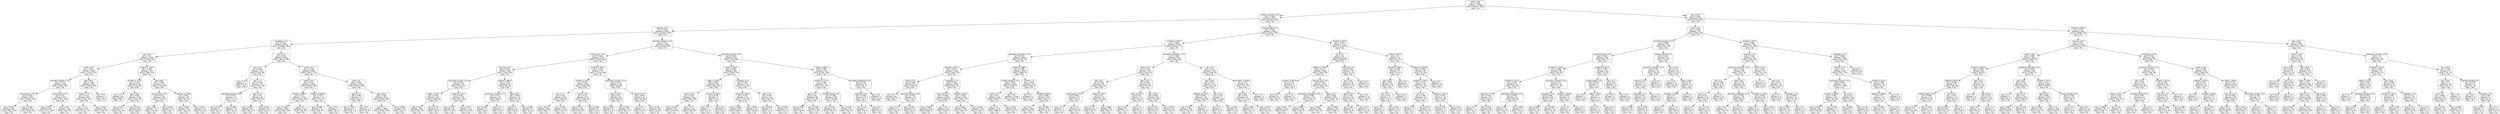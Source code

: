 digraph Tree {
node [color="black", fontname=helvetica, shape=box, style="rounded"];
edge [fontname=helvetica];
0 [label=<month &le; 8.5<br/>gini = 0.185<br/>samples = 17805<br/>value = [25247, 2899]<br/>class = No>];
1 [label=<contact_unknown &le; 0.5<br/>gini = 0.168<br/>samples = 15677<br/>value = [22492, 2292]<br/>class = No>];
0 -> 1  [headlabel="True", labelangle=45, labeldistance="2.5"];
2 [label=<previous &le; 0.5<br/>gini = 0.219<br/>samples = 10323<br/>value = [14245, 2032]<br/>class = No>];
1 -> 2;
3 [label=<campaign &le; 1.5<br/>gini = 0.183<br/>samples = 8478<br/>value = [11985, 1362]<br/>class = No>];
2 -> 3;
4 [label=<job &le; 8.5<br/>gini = 0.24<br/>samples = 2780<br/>value = [3793, 614]<br/>class = No>];
3 -> 4;
5 [label=<month &le; 6.5<br/>gini = 0.227<br/>samples = 2464<br/>value = [3413, 511]<br/>class = No>];
4 -> 5;
6 [label=<education_tertiary &le; 0.5<br/>gini = 0.272<br/>samples = 1501<br/>value = [1992, 387]<br/>class = No>];
5 -> 6;
7 [label=<housing_yes &le; 0.5<br/>gini = 0.243<br/>samples = 1031<br/>value = [1391, 229]<br/>class = No>];
6 -> 7;
8 [label=<gini = 0.332<br/>samples = 361<br/>value = [462, 123]<br/>class = No>];
7 -> 8;
9 [label=<gini = 0.184<br/>samples = 670<br/>value = [929, 106]<br/>class = No>];
7 -> 9;
10 [label=<housing_yes &le; 0.5<br/>gini = 0.33<br/>samples = 470<br/>value = [601, 158]<br/>class = No>];
6 -> 10;
11 [label=<gini = 0.404<br/>samples = 237<br/>value = [277, 108]<br/>class = No>];
10 -> 11;
12 [label=<gini = 0.232<br/>samples = 233<br/>value = [324, 50]<br/>class = No>];
10 -> 12;
13 [label=<age &le; 68.5<br/>gini = 0.148<br/>samples = 963<br/>value = [1421, 124]<br/>class = No>];
5 -> 13;
14 [label=<month &le; 7.5<br/>gini = 0.145<br/>samples = 962<br/>value = [1421, 121]<br/>class = No>];
13 -> 14;
15 [label=<gini = 0.11<br/>samples = 755<br/>value = [1147, 71]<br/>class = No>];
14 -> 15;
16 [label=<gini = 0.261<br/>samples = 207<br/>value = [274, 50]<br/>class = No>];
14 -> 16;
17 [label=<gini = 0.0<br/>samples = 1<br/>value = [0, 3]<br/>class = Yes>];
13 -> 17;
18 [label=<duration &le; 203.5<br/>gini = 0.336<br/>samples = 316<br/>value = [380, 103]<br/>class = No>];
4 -> 18;
19 [label=<duration &le; 112.5<br/>gini = 0.132<br/>samples = 169<br/>value = [236, 18]<br/>class = No>];
18 -> 19;
20 [label=<gini = 0.0<br/>samples = 63<br/>value = [95, 0]<br/>class = No>];
19 -> 20;
21 [label=<age &le; 25.5<br/>gini = 0.201<br/>samples = 106<br/>value = [141, 18]<br/>class = No>];
19 -> 21;
22 [label=<gini = 0.48<br/>samples = 17<br/>value = [15, 10]<br/>class = No>];
21 -> 22;
23 [label=<gini = 0.112<br/>samples = 89<br/>value = [126, 8]<br/>class = No>];
21 -> 23;
24 [label=<age &le; 60.5<br/>gini = 0.467<br/>samples = 147<br/>value = [144, 85]<br/>class = No>];
18 -> 24;
25 [label=<housing_yes &le; 0.5<br/>gini = 0.417<br/>samples = 108<br/>value = [121, 51]<br/>class = No>];
24 -> 25;
26 [label=<gini = 0.46<br/>samples = 75<br/>value = [79, 44]<br/>class = No>];
25 -> 26;
27 [label=<gini = 0.245<br/>samples = 33<br/>value = [42, 7]<br/>class = No>];
25 -> 27;
28 [label=<duration &le; 419.0<br/>gini = 0.481<br/>samples = 39<br/>value = [23, 34]<br/>class = Yes>];
24 -> 28;
29 [label=<gini = 0.484<br/>samples = 26<br/>value = [20, 14]<br/>class = No>];
28 -> 29;
30 [label=<gini = 0.227<br/>samples = 13<br/>value = [3, 20]<br/>class = Yes>];
28 -> 30;
31 [label=<day &le; 2.5<br/>gini = 0.153<br/>samples = 5698<br/>value = [8192, 748]<br/>class = No>];
3 -> 31;
32 [label=<job &le; 1.5<br/>gini = 0.353<br/>samples = 103<br/>value = [121, 36]<br/>class = No>];
31 -> 32;
33 [label=<gini = 0.0<br/>samples = 6<br/>value = [9, 0]<br/>class = No>];
32 -> 33;
34 [label=<day &le; 1.5<br/>gini = 0.368<br/>samples = 97<br/>value = [112, 36]<br/>class = No>];
32 -> 34;
35 [label=<education_tertiary &le; 0.5<br/>gini = 0.477<br/>samples = 17<br/>value = [17, 11]<br/>class = No>];
34 -> 35;
36 [label=<gini = 0.153<br/>samples = 7<br/>value = [11, 1]<br/>class = No>];
35 -> 36;
37 [label=<gini = 0.469<br/>samples = 10<br/>value = [6, 10]<br/>class = Yes>];
35 -> 37;
38 [label=<age &le; 41.5<br/>gini = 0.33<br/>samples = 80<br/>value = [95, 25]<br/>class = No>];
34 -> 38;
39 [label=<gini = 0.248<br/>samples = 50<br/>value = [65, 11]<br/>class = No>];
38 -> 39;
40 [label=<gini = 0.434<br/>samples = 30<br/>value = [30, 14]<br/>class = No>];
38 -> 40;
41 [label=<month &le; 6.5<br/>gini = 0.149<br/>samples = 5595<br/>value = [8071, 712]<br/>class = No>];
31 -> 41;
42 [label=<month &le; 5.5<br/>gini = 0.227<br/>samples = 1872<br/>value = [2551, 383]<br/>class = No>];
41 -> 42;
43 [label=<duration &le; 605.5<br/>gini = 0.21<br/>samples = 1793<br/>value = [2478, 336]<br/>class = No>];
42 -> 43;
44 [label=<gini = 0.169<br/>samples = 1665<br/>value = [2383, 245]<br/>class = No>];
43 -> 44;
45 [label=<gini = 0.5<br/>samples = 128<br/>value = [95, 91]<br/>class = No>];
43 -> 45;
46 [label=<balance &le; 6582.0<br/>gini = 0.477<br/>samples = 79<br/>value = [73, 47]<br/>class = No>];
42 -> 46;
47 [label=<gini = 0.489<br/>samples = 72<br/>value = [63, 47]<br/>class = No>];
46 -> 47;
48 [label=<gini = 0.0<br/>samples = 7<br/>value = [10, 0]<br/>class = No>];
46 -> 48;
49 [label=<day &le; 3.5<br/>gini = 0.106<br/>samples = 3723<br/>value = [5520, 329]<br/>class = No>];
41 -> 49;
50 [label=<age &le; 37.5<br/>gini = 0.469<br/>samples = 9<br/>value = [10, 6]<br/>class = No>];
49 -> 50;
51 [label=<gini = 0.165<br/>samples = 6<br/>value = [10, 1]<br/>class = No>];
50 -> 51;
52 [label=<gini = 0.0<br/>samples = 3<br/>value = [0, 5]<br/>class = Yes>];
50 -> 52;
53 [label=<age &le; 62.0<br/>gini = 0.105<br/>samples = 3714<br/>value = [5510, 323]<br/>class = No>];
49 -> 53;
54 [label=<gini = 0.1<br/>samples = 3692<br/>value = [5491, 306]<br/>class = No>];
53 -> 54;
55 [label=<gini = 0.498<br/>samples = 22<br/>value = [19, 17]<br/>class = No>];
53 -> 55;
56 [label=<education_tertiary &le; 0.5<br/>gini = 0.353<br/>samples = 1845<br/>value = [2260, 670]<br/>class = No>];
2 -> 56;
57 [label=<housing_yes &le; 0.5<br/>gini = 0.306<br/>samples = 1213<br/>value = [1554, 361]<br/>class = No>];
56 -> 57;
58 [label=<loan_yes &le; 0.5<br/>gini = 0.465<br/>samples = 416<br/>value = [435, 252]<br/>class = No>];
57 -> 58;
59 [label=<poutcome_success &le; 0.5<br/>gini = 0.473<br/>samples = 372<br/>value = [379, 237]<br/>class = No>];
58 -> 59;
60 [label=<pdays &le; 210.5<br/>gini = 0.338<br/>samples = 237<br/>value = [298, 82]<br/>class = No>];
59 -> 60;
61 [label=<gini = 0.38<br/>samples = 185<br/>value = [222, 76]<br/>class = No>];
60 -> 61;
62 [label=<gini = 0.136<br/>samples = 52<br/>value = [76, 6]<br/>class = No>];
60 -> 62;
63 [label=<balance &le; 114.5<br/>gini = 0.451<br/>samples = 135<br/>value = [81, 155]<br/>class = Yes>];
59 -> 63;
64 [label=<gini = 0.278<br/>samples = 24<br/>value = [7, 35]<br/>class = Yes>];
63 -> 64;
65 [label=<gini = 0.472<br/>samples = 111<br/>value = [74, 120]<br/>class = Yes>];
63 -> 65;
66 [label=<balance &le; 908.5<br/>gini = 0.333<br/>samples = 44<br/>value = [56, 15]<br/>class = No>];
58 -> 66;
67 [label=<poutcome_success &le; 0.5<br/>gini = 0.171<br/>samples = 32<br/>value = [48, 5]<br/>class = No>];
66 -> 67;
68 [label=<gini = 0.043<br/>samples = 27<br/>value = [44, 1]<br/>class = No>];
67 -> 68;
69 [label=<gini = 0.5<br/>samples = 5<br/>value = [4, 4]<br/>class = No>];
67 -> 69;
70 [label=<age &le; 44.0<br/>gini = 0.494<br/>samples = 12<br/>value = [8, 10]<br/>class = Yes>];
66 -> 70;
71 [label=<gini = 0.0<br/>samples = 3<br/>value = [4, 0]<br/>class = No>];
70 -> 71;
72 [label=<gini = 0.408<br/>samples = 9<br/>value = [4, 10]<br/>class = Yes>];
70 -> 72;
73 [label=<duration &le; 443.5<br/>gini = 0.162<br/>samples = 797<br/>value = [1119, 109]<br/>class = No>];
57 -> 73;
74 [label=<duration &le; 252.5<br/>gini = 0.087<br/>samples = 692<br/>value = [1023, 49]<br/>class = No>];
73 -> 74;
75 [label=<job &le; 7.5<br/>gini = 0.037<br/>samples = 520<br/>value = [788, 15]<br/>class = No>];
74 -> 75;
76 [label=<gini = 0.022<br/>samples = 418<br/>value = [637, 7]<br/>class = No>];
75 -> 76;
77 [label=<gini = 0.096<br/>samples = 102<br/>value = [151, 8]<br/>class = No>];
75 -> 77;
78 [label=<month &le; 5.5<br/>gini = 0.221<br/>samples = 172<br/>value = [235, 34]<br/>class = No>];
74 -> 78;
79 [label=<gini = 0.175<br/>samples = 164<br/>value = [233, 25]<br/>class = No>];
78 -> 79;
80 [label=<gini = 0.298<br/>samples = 8<br/>value = [2, 9]<br/>class = Yes>];
78 -> 80;
81 [label=<poutcome_success &le; 0.5<br/>gini = 0.473<br/>samples = 105<br/>value = [96, 60]<br/>class = No>];
73 -> 81;
82 [label=<pdays &le; 123.5<br/>gini = 0.43<br/>samples = 84<br/>value = [88, 40]<br/>class = No>];
81 -> 82;
83 [label=<gini = 0.198<br/>samples = 5<br/>value = [1, 8]<br/>class = Yes>];
82 -> 83;
84 [label=<gini = 0.393<br/>samples = 79<br/>value = [87, 32]<br/>class = No>];
82 -> 84;
85 [label=<pdays &le; 67.5<br/>gini = 0.408<br/>samples = 21<br/>value = [8, 20]<br/>class = Yes>];
81 -> 85;
86 [label=<gini = 0.0<br/>samples = 1<br/>value = [2, 0]<br/>class = No>];
85 -> 86;
87 [label=<gini = 0.355<br/>samples = 20<br/>value = [6, 20]<br/>class = Yes>];
85 -> 87;
88 [label=<poutcome_success &le; 0.5<br/>gini = 0.424<br/>samples = 632<br/>value = [706, 309]<br/>class = No>];
56 -> 88;
89 [label=<pdays &le; 230.0<br/>gini = 0.342<br/>samples = 482<br/>value = [605, 170]<br/>class = No>];
88 -> 89;
90 [label=<pdays &le; 226.0<br/>gini = 0.393<br/>samples = 321<br/>value = [384, 141]<br/>class = No>];
89 -> 90;
91 [label=<month &le; 5.5<br/>gini = 0.387<br/>samples = 318<br/>value = [383, 136]<br/>class = No>];
90 -> 91;
92 [label=<gini = 0.326<br/>samples = 215<br/>value = [279, 72]<br/>class = No>];
91 -> 92;
93 [label=<gini = 0.472<br/>samples = 103<br/>value = [104, 64]<br/>class = No>];
91 -> 93;
94 [label=<duration &le; 254.5<br/>gini = 0.278<br/>samples = 3<br/>value = [1, 5]<br/>class = Yes>];
90 -> 94;
95 [label=<gini = 0.0<br/>samples = 1<br/>value = [1, 0]<br/>class = No>];
94 -> 95;
96 [label=<gini = 0.0<br/>samples = 2<br/>value = [0, 5]<br/>class = Yes>];
94 -> 96;
97 [label=<campaign &le; 2.5<br/>gini = 0.205<br/>samples = 161<br/>value = [221, 29]<br/>class = No>];
89 -> 97;
98 [label=<duration &le; 346.0<br/>gini = 0.155<br/>samples = 121<br/>value = [173, 16]<br/>class = No>];
97 -> 98;
99 [label=<gini = 0.068<br/>samples = 107<br/>value = [165, 6]<br/>class = No>];
98 -> 99;
100 [label=<gini = 0.494<br/>samples = 14<br/>value = [8, 10]<br/>class = Yes>];
98 -> 100;
101 [label=<age &le; 27.5<br/>gini = 0.335<br/>samples = 40<br/>value = [48, 13]<br/>class = No>];
97 -> 101;
102 [label=<gini = 0.444<br/>samples = 3<br/>value = [1, 2]<br/>class = Yes>];
101 -> 102;
103 [label=<gini = 0.307<br/>samples = 37<br/>value = [47, 11]<br/>class = No>];
101 -> 103;
104 [label=<pdays &le; 258.0<br/>gini = 0.487<br/>samples = 150<br/>value = [101, 139]<br/>class = Yes>];
88 -> 104;
105 [label=<balance &le; 277.0<br/>gini = 0.48<br/>samples = 141<br/>value = [91, 137]<br/>class = Yes>];
104 -> 105;
106 [label=<age &le; 27.5<br/>gini = 0.341<br/>samples = 36<br/>value = [12, 43]<br/>class = Yes>];
105 -> 106;
107 [label=<gini = 0.494<br/>samples = 6<br/>value = [5, 4]<br/>class = No>];
106 -> 107;
108 [label=<gini = 0.258<br/>samples = 30<br/>value = [7, 39]<br/>class = Yes>];
106 -> 108;
109 [label=<marital_married &le; 0.5<br/>gini = 0.496<br/>samples = 105<br/>value = [79, 94]<br/>class = Yes>];
105 -> 109;
110 [label=<gini = 0.476<br/>samples = 55<br/>value = [39, 61]<br/>class = Yes>];
109 -> 110;
111 [label=<gini = 0.495<br/>samples = 50<br/>value = [40, 33]<br/>class = No>];
109 -> 111;
112 [label=<contact_telephone &le; 0.5<br/>gini = 0.278<br/>samples = 9<br/>value = [10, 2]<br/>class = No>];
104 -> 112;
113 [label=<previous &le; 4.0<br/>gini = 0.298<br/>samples = 8<br/>value = [9, 2]<br/>class = No>];
112 -> 113;
114 [label=<gini = 0.18<br/>samples = 7<br/>value = [9, 1]<br/>class = No>];
113 -> 114;
115 [label=<gini = 0.0<br/>samples = 1<br/>value = [0, 1]<br/>class = Yes>];
113 -> 115;
116 [label=<gini = 0.0<br/>samples = 1<br/>value = [1, 0]<br/>class = No>];
112 -> 116;
117 [label=<marital_single &le; 0.5<br/>gini = 0.059<br/>samples = 5354<br/>value = [8247, 260]<br/>class = No>];
1 -> 117;
118 [label=<duration &le; 519.0<br/>gini = 0.055<br/>samples = 3978<br/>value = [6129, 177]<br/>class = No>];
117 -> 118;
119 [label=<education_secondary &le; 0.5<br/>gini = 0.011<br/>samples = 3633<br/>value = [5730, 31]<br/>class = No>];
118 -> 119;
120 [label=<balance &le; -307.0<br/>gini = 0.017<br/>samples = 1680<br/>value = [2647, 23]<br/>class = No>];
119 -> 120;
121 [label=<month &le; 5.5<br/>gini = 0.049<br/>samples = 81<br/>value = [116, 3]<br/>class = No>];
120 -> 121;
122 [label=<gini = 0.0<br/>samples = 54<br/>value = [81, 0]<br/>class = No>];
121 -> 122;
123 [label=<education_tertiary &le; 0.5<br/>gini = 0.145<br/>samples = 27<br/>value = [35, 3]<br/>class = No>];
121 -> 123;
124 [label=<gini = 0.0<br/>samples = 13<br/>value = [22, 0]<br/>class = No>];
123 -> 124;
125 [label=<gini = 0.305<br/>samples = 14<br/>value = [13, 3]<br/>class = No>];
123 -> 125;
126 [label=<campaign &le; 3.5<br/>gini = 0.016<br/>samples = 1599<br/>value = [2531, 20]<br/>class = No>];
120 -> 126;
127 [label=<loan_yes &le; 0.5<br/>gini = 0.008<br/>samples = 1297<br/>value = [2060, 8]<br/>class = No>];
126 -> 127;
128 [label=<gini = 0.009<br/>samples = 1147<br/>value = [1816, 8]<br/>class = No>];
127 -> 128;
129 [label=<gini = 0.0<br/>samples = 150<br/>value = [244, 0]<br/>class = No>];
127 -> 129;
130 [label=<balance &le; 422.0<br/>gini = 0.048<br/>samples = 302<br/>value = [471, 12]<br/>class = No>];
126 -> 130;
131 [label=<gini = 0.082<br/>samples = 143<br/>value = [224, 10]<br/>class = No>];
130 -> 131;
132 [label=<gini = 0.016<br/>samples = 159<br/>value = [247, 2]<br/>class = No>];
130 -> 132;
133 [label=<balance &le; 888.5<br/>gini = 0.005<br/>samples = 1953<br/>value = [3083, 8]<br/>class = No>];
119 -> 133;
134 [label=<marital_married &le; 0.5<br/>gini = 0.002<br/>samples = 1422<br/>value = [2246, 2]<br/>class = No>];
133 -> 134;
135 [label=<month &le; 5.5<br/>gini = 0.01<br/>samples = 264<br/>value = [405, 2]<br/>class = No>];
134 -> 135;
136 [label=<gini = 0.0<br/>samples = 174<br/>value = [280, 0]<br/>class = No>];
135 -> 136;
137 [label=<gini = 0.031<br/>samples = 90<br/>value = [125, 2]<br/>class = No>];
135 -> 137;
138 [label=<gini = 0.0<br/>samples = 1158<br/>value = [1841, 0]<br/>class = No>];
134 -> 138;
139 [label=<month &le; 1.5<br/>gini = 0.014<br/>samples = 531<br/>value = [837, 6]<br/>class = No>];
133 -> 139;
140 [label=<gini = 0.0<br/>samples = 1<br/>value = [0, 2]<br/>class = Yes>];
139 -> 140;
141 [label=<duration &le; 393.5<br/>gini = 0.009<br/>samples = 530<br/>value = [837, 4]<br/>class = No>];
139 -> 141;
142 [label=<gini = 0.0<br/>samples = 480<br/>value = [763, 0]<br/>class = No>];
141 -> 142;
143 [label=<gini = 0.097<br/>samples = 50<br/>value = [74, 4]<br/>class = No>];
141 -> 143;
144 [label=<education_secondary &le; 0.5<br/>gini = 0.392<br/>samples = 345<br/>value = [399, 146]<br/>class = No>];
118 -> 144;
145 [label=<month &le; 5.5<br/>gini = 0.415<br/>samples = 151<br/>value = [161, 67]<br/>class = No>];
144 -> 145;
146 [label=<day &le; 8.5<br/>gini = 0.344<br/>samples = 92<br/>value = [106, 30]<br/>class = No>];
145 -> 146;
147 [label=<housing_yes &le; 0.5<br/>gini = 0.062<br/>samples = 22<br/>value = [30, 1]<br/>class = No>];
146 -> 147;
148 [label=<gini = 0.5<br/>samples = 2<br/>value = [1, 1]<br/>class = No>];
147 -> 148;
149 [label=<gini = 0.0<br/>samples = 20<br/>value = [29, 0]<br/>class = No>];
147 -> 149;
150 [label=<balance &le; 50.5<br/>gini = 0.4<br/>samples = 70<br/>value = [76, 29]<br/>class = No>];
146 -> 150;
151 [label=<gini = 0.117<br/>samples = 20<br/>value = [30, 2]<br/>class = No>];
150 -> 151;
152 [label=<gini = 0.466<br/>samples = 50<br/>value = [46, 27]<br/>class = No>];
150 -> 152;
153 [label=<age &le; 35.5<br/>gini = 0.481<br/>samples = 59<br/>value = [55, 37]<br/>class = No>];
145 -> 153;
154 [label=<loan_yes &le; 0.5<br/>gini = 0.32<br/>samples = 11<br/>value = [12, 3]<br/>class = No>];
153 -> 154;
155 [label=<gini = 0.26<br/>samples = 9<br/>value = [11, 2]<br/>class = No>];
154 -> 155;
156 [label=<gini = 0.5<br/>samples = 2<br/>value = [1, 1]<br/>class = No>];
154 -> 156;
157 [label=<age &le; 39.5<br/>gini = 0.493<br/>samples = 48<br/>value = [43, 34]<br/>class = No>];
153 -> 157;
158 [label=<gini = 0.453<br/>samples = 16<br/>value = [9, 17]<br/>class = Yes>];
157 -> 158;
159 [label=<gini = 0.444<br/>samples = 32<br/>value = [34, 17]<br/>class = No>];
157 -> 159;
160 [label=<job &le; 4.5<br/>gini = 0.374<br/>samples = 194<br/>value = [238, 79]<br/>class = No>];
144 -> 160;
161 [label=<age &le; 54.0<br/>gini = 0.427<br/>samples = 111<br/>value = [121, 54]<br/>class = No>];
160 -> 161;
162 [label=<default_yes &le; 0.5<br/>gini = 0.394<br/>samples = 104<br/>value = [119, 44]<br/>class = No>];
161 -> 162;
163 [label=<gini = 0.39<br/>samples = 103<br/>value = [119, 43]<br/>class = No>];
162 -> 163;
164 [label=<gini = 0.0<br/>samples = 1<br/>value = [0, 1]<br/>class = Yes>];
162 -> 164;
165 [label=<day &le; 5.0<br/>gini = 0.278<br/>samples = 7<br/>value = [2, 10]<br/>class = Yes>];
161 -> 165;
166 [label=<gini = 0.0<br/>samples = 1<br/>value = [1, 0]<br/>class = No>];
165 -> 166;
167 [label=<gini = 0.165<br/>samples = 6<br/>value = [1, 10]<br/>class = Yes>];
165 -> 167;
168 [label=<duration &le; 1026.5<br/>gini = 0.29<br/>samples = 83<br/>value = [117, 25]<br/>class = No>];
160 -> 168;
169 [label=<age &le; 40.5<br/>gini = 0.275<br/>samples = 82<br/>value = [117, 23]<br/>class = No>];
168 -> 169;
170 [label=<gini = 0.386<br/>samples = 27<br/>value = [34, 12]<br/>class = No>];
169 -> 170;
171 [label=<gini = 0.207<br/>samples = 55<br/>value = [83, 11]<br/>class = No>];
169 -> 171;
172 [label=<gini = 0.0<br/>samples = 1<br/>value = [0, 2]<br/>class = Yes>];
168 -> 172;
173 [label=<duration &le; 653.0<br/>gini = 0.073<br/>samples = 1376<br/>value = [2118, 83]<br/>class = No>];
117 -> 173;
174 [label=<job &le; 9.5<br/>gini = 0.03<br/>samples = 1314<br/>value = [2068, 32]<br/>class = No>];
173 -> 174;
175 [label=<balance &le; -707.0<br/>gini = 0.027<br/>samples = 1282<br/>value = [2027, 28]<br/>class = No>];
174 -> 175;
176 [label=<duration &le; 457.5<br/>gini = 0.278<br/>samples = 9<br/>value = [15, 3]<br/>class = No>];
175 -> 176;
177 [label=<gini = 0.0<br/>samples = 8<br/>value = [15, 0]<br/>class = No>];
176 -> 177;
178 [label=<gini = 0.0<br/>samples = 1<br/>value = [0, 3]<br/>class = Yes>];
176 -> 178;
179 [label=<housing_yes &le; 0.5<br/>gini = 0.024<br/>samples = 1273<br/>value = [2012, 25]<br/>class = No>];
175 -> 179;
180 [label=<education_secondary &le; 0.5<br/>gini = 0.046<br/>samples = 272<br/>value = [415, 10]<br/>class = No>];
179 -> 180;
181 [label=<gini = 0.02<br/>samples = 128<br/>value = [195, 2]<br/>class = No>];
180 -> 181;
182 [label=<gini = 0.068<br/>samples = 144<br/>value = [220, 8]<br/>class = No>];
180 -> 182;
183 [label=<age &le; 31.5<br/>gini = 0.018<br/>samples = 1001<br/>value = [1597, 15]<br/>class = No>];
179 -> 183;
184 [label=<gini = 0.033<br/>samples = 490<br/>value = [765, 13]<br/>class = No>];
183 -> 184;
185 [label=<gini = 0.005<br/>samples = 511<br/>value = [832, 2]<br/>class = No>];
183 -> 185;
186 [label=<loan_yes &le; 0.5<br/>gini = 0.162<br/>samples = 32<br/>value = [41, 4]<br/>class = No>];
174 -> 186;
187 [label=<job &le; 10.5<br/>gini = 0.176<br/>samples = 29<br/>value = [37, 4]<br/>class = No>];
186 -> 187;
188 [label=<age &le; 35.5<br/>gini = 0.287<br/>samples = 16<br/>value = [19, 4]<br/>class = No>];
187 -> 188;
189 [label=<gini = 0.48<br/>samples = 5<br/>value = [6, 4]<br/>class = No>];
188 -> 189;
190 [label=<gini = 0.0<br/>samples = 11<br/>value = [13, 0]<br/>class = No>];
188 -> 190;
191 [label=<gini = 0.0<br/>samples = 13<br/>value = [18, 0]<br/>class = No>];
187 -> 191;
192 [label=<gini = 0.0<br/>samples = 3<br/>value = [4, 0]<br/>class = No>];
186 -> 192;
193 [label=<balance &le; 80.0<br/>gini = 0.5<br/>samples = 62<br/>value = [50, 51]<br/>class = Yes>];
173 -> 193;
194 [label=<duration &le; 958.0<br/>gini = 0.328<br/>samples = 17<br/>value = [23, 6]<br/>class = No>];
193 -> 194;
195 [label=<age &le; 34.0<br/>gini = 0.204<br/>samples = 16<br/>value = [23, 3]<br/>class = No>];
194 -> 195;
196 [label=<day &le; 7.5<br/>gini = 0.305<br/>samples = 11<br/>value = [13, 3]<br/>class = No>];
195 -> 196;
197 [label=<gini = 0.0<br/>samples = 1<br/>value = [0, 1]<br/>class = Yes>];
196 -> 197;
198 [label=<gini = 0.231<br/>samples = 10<br/>value = [13, 2]<br/>class = No>];
196 -> 198;
199 [label=<gini = 0.0<br/>samples = 5<br/>value = [10, 0]<br/>class = No>];
195 -> 199;
200 [label=<gini = 0.0<br/>samples = 1<br/>value = [0, 3]<br/>class = Yes>];
194 -> 200;
201 [label=<balance &le; 5475.0<br/>gini = 0.469<br/>samples = 45<br/>value = [27, 45]<br/>class = Yes>];
193 -> 201;
202 [label=<duration &le; 756.0<br/>gini = 0.434<br/>samples = 43<br/>value = [21, 45]<br/>class = Yes>];
201 -> 202;
203 [label=<job &le; 3.0<br/>gini = 0.498<br/>samples = 19<br/>value = [15, 17]<br/>class = Yes>];
202 -> 203;
204 [label=<gini = 0.278<br/>samples = 2<br/>value = [5, 1]<br/>class = No>];
203 -> 204;
205 [label=<gini = 0.473<br/>samples = 17<br/>value = [10, 16]<br/>class = Yes>];
203 -> 205;
206 [label=<balance &le; 221.5<br/>gini = 0.291<br/>samples = 24<br/>value = [6, 28]<br/>class = Yes>];
202 -> 206;
207 [label=<gini = 0.375<br/>samples = 4<br/>value = [3, 1]<br/>class = No>];
206 -> 207;
208 [label=<gini = 0.18<br/>samples = 20<br/>value = [3, 27]<br/>class = Yes>];
206 -> 208;
209 [label=<gini = 0.0<br/>samples = 2<br/>value = [6, 0]<br/>class = No>];
201 -> 209;
210 [label=<day &le; 16.5<br/>gini = 0.296<br/>samples = 2128<br/>value = [2755, 607]<br/>class = No>];
0 -> 210  [headlabel="False", labelangle="-45", labeldistance="2.5"];
211 [label=<month &le; 9.5<br/>gini = 0.499<br/>samples = 437<br/>value = [366, 328]<br/>class = No>];
210 -> 211;
212 [label=<poutcome_success &le; 0.5<br/>gini = 0.489<br/>samples = 142<br/>value = [95, 128]<br/>class = Yes>];
211 -> 212;
213 [label=<poutcome_other &le; 0.5<br/>gini = 0.496<br/>samples = 106<br/>value = [85, 71]<br/>class = No>];
212 -> 213;
214 [label=<duration &le; 290.0<br/>gini = 0.489<br/>samples = 96<br/>value = [82, 61]<br/>class = No>];
213 -> 214;
215 [label=<duration &le; 107.5<br/>gini = 0.367<br/>samples = 63<br/>value = [69, 22]<br/>class = No>];
214 -> 215;
216 [label=<balance &le; 3.0<br/>gini = 0.153<br/>samples = 22<br/>value = [33, 3]<br/>class = No>];
215 -> 216;
217 [label=<gini = 0.5<br/>samples = 2<br/>value = [1, 1]<br/>class = No>];
216 -> 217;
218 [label=<gini = 0.111<br/>samples = 20<br/>value = [32, 2]<br/>class = No>];
216 -> 218;
219 [label=<education_secondary &le; 0.5<br/>gini = 0.452<br/>samples = 41<br/>value = [36, 19]<br/>class = No>];
215 -> 219;
220 [label=<gini = 0.391<br/>samples = 24<br/>value = [22, 8]<br/>class = No>];
219 -> 220;
221 [label=<gini = 0.493<br/>samples = 17<br/>value = [14, 11]<br/>class = No>];
219 -> 221;
222 [label=<education_unknown &le; 0.5<br/>gini = 0.375<br/>samples = 33<br/>value = [13, 39]<br/>class = Yes>];
214 -> 222;
223 [label=<campaign &le; 1.5<br/>gini = 0.268<br/>samples = 28<br/>value = [7, 37]<br/>class = Yes>];
222 -> 223;
224 [label=<gini = 0.069<br/>samples = 15<br/>value = [1, 27]<br/>class = Yes>];
223 -> 224;
225 [label=<gini = 0.469<br/>samples = 13<br/>value = [6, 10]<br/>class = Yes>];
223 -> 225;
226 [label=<duration &le; 344.0<br/>gini = 0.375<br/>samples = 5<br/>value = [6, 2]<br/>class = No>];
222 -> 226;
227 [label=<gini = 0.0<br/>samples = 1<br/>value = [0, 2]<br/>class = Yes>];
226 -> 227;
228 [label=<gini = 0.0<br/>samples = 4<br/>value = [6, 0]<br/>class = No>];
226 -> 228;
229 [label=<balance &le; 762.0<br/>gini = 0.355<br/>samples = 10<br/>value = [3, 10]<br/>class = Yes>];
213 -> 229;
230 [label=<marital_single &le; 0.5<br/>gini = 0.444<br/>samples = 3<br/>value = [2, 1]<br/>class = No>];
229 -> 230;
231 [label=<gini = 0.0<br/>samples = 1<br/>value = [1, 0]<br/>class = No>];
230 -> 231;
232 [label=<pdays &le; 98.0<br/>gini = 0.5<br/>samples = 2<br/>value = [1, 1]<br/>class = No>];
230 -> 232;
233 [label=<gini = 0.0<br/>samples = 1<br/>value = [1, 0]<br/>class = No>];
232 -> 233;
234 [label=<gini = 0.0<br/>samples = 1<br/>value = [0, 1]<br/>class = Yes>];
232 -> 234;
235 [label=<day &le; 2.5<br/>gini = 0.18<br/>samples = 7<br/>value = [1, 9]<br/>class = Yes>];
229 -> 235;
236 [label=<gini = 0.0<br/>samples = 1<br/>value = [1, 0]<br/>class = No>];
235 -> 236;
237 [label=<gini = 0.0<br/>samples = 6<br/>value = [0, 9]<br/>class = Yes>];
235 -> 237;
238 [label=<marital_married &le; 0.5<br/>gini = 0.254<br/>samples = 36<br/>value = [10, 57]<br/>class = Yes>];
212 -> 238;
239 [label=<education_unknown &le; 0.5<br/>gini = 0.36<br/>samples = 18<br/>value = [8, 26]<br/>class = Yes>];
238 -> 239;
240 [label=<previous &le; 3.5<br/>gini = 0.271<br/>samples = 17<br/>value = [5, 26]<br/>class = Yes>];
239 -> 240;
241 [label=<campaign &le; 1.5<br/>gini = 0.302<br/>samples = 14<br/>value = [5, 22]<br/>class = Yes>];
240 -> 241;
242 [label=<gini = 0.188<br/>samples = 10<br/>value = [2, 17]<br/>class = Yes>];
241 -> 242;
243 [label=<gini = 0.469<br/>samples = 4<br/>value = [3, 5]<br/>class = Yes>];
241 -> 243;
244 [label=<gini = 0.0<br/>samples = 3<br/>value = [0, 4]<br/>class = Yes>];
240 -> 244;
245 [label=<gini = 0.0<br/>samples = 1<br/>value = [3, 0]<br/>class = No>];
239 -> 245;
246 [label=<day &le; 14.5<br/>gini = 0.114<br/>samples = 18<br/>value = [2, 31]<br/>class = Yes>];
238 -> 246;
247 [label=<gini = 0.0<br/>samples = 13<br/>value = [0, 23]<br/>class = Yes>];
246 -> 247;
248 [label=<pdays &le; 98.5<br/>gini = 0.32<br/>samples = 5<br/>value = [2, 8]<br/>class = Yes>];
246 -> 248;
249 [label=<duration &le; 206.5<br/>gini = 0.5<br/>samples = 2<br/>value = [2, 2]<br/>class = No>];
248 -> 249;
250 [label=<gini = 0.0<br/>samples = 1<br/>value = [2, 0]<br/>class = No>];
249 -> 250;
251 [label=<gini = 0.0<br/>samples = 1<br/>value = [0, 2]<br/>class = Yes>];
249 -> 251;
252 [label=<gini = 0.0<br/>samples = 3<br/>value = [0, 6]<br/>class = Yes>];
248 -> 252;
253 [label=<duration &le; 147.5<br/>gini = 0.489<br/>samples = 295<br/>value = [271, 200]<br/>class = No>];
211 -> 253;
254 [label=<previous &le; 2.5<br/>gini = 0.194<br/>samples = 109<br/>value = [164, 20]<br/>class = No>];
253 -> 254;
255 [label=<poutcome_unknown &le; 0.5<br/>gini = 0.124<br/>samples = 89<br/>value = [141, 10]<br/>class = No>];
254 -> 255;
256 [label=<job &le; 5.5<br/>gini = 0.198<br/>samples = 31<br/>value = [48, 6]<br/>class = No>];
255 -> 256;
257 [label=<day &le; 1.5<br/>gini = 0.337<br/>samples = 16<br/>value = [22, 6]<br/>class = No>];
256 -> 257;
258 [label=<gini = 0.0<br/>samples = 1<br/>value = [0, 3]<br/>class = Yes>];
257 -> 258;
259 [label=<gini = 0.211<br/>samples = 15<br/>value = [22, 3]<br/>class = No>];
257 -> 259;
260 [label=<gini = 0.0<br/>samples = 15<br/>value = [26, 0]<br/>class = No>];
256 -> 260;
261 [label=<age &le; 30.5<br/>gini = 0.079<br/>samples = 58<br/>value = [93, 4]<br/>class = No>];
255 -> 261;
262 [label=<education_secondary &le; 0.5<br/>gini = 0.142<br/>samples = 19<br/>value = [36, 3]<br/>class = No>];
261 -> 262;
263 [label=<gini = 0.0<br/>samples = 11<br/>value = [24, 0]<br/>class = No>];
262 -> 263;
264 [label=<gini = 0.32<br/>samples = 8<br/>value = [12, 3]<br/>class = No>];
262 -> 264;
265 [label=<duration &le; 103.0<br/>gini = 0.034<br/>samples = 39<br/>value = [57, 1]<br/>class = No>];
261 -> 265;
266 [label=<gini = 0.0<br/>samples = 26<br/>value = [40, 0]<br/>class = No>];
265 -> 266;
267 [label=<gini = 0.105<br/>samples = 13<br/>value = [17, 1]<br/>class = No>];
265 -> 267;
268 [label=<month &le; 10.5<br/>gini = 0.422<br/>samples = 20<br/>value = [23, 10]<br/>class = No>];
254 -> 268;
269 [label=<gini = 0.0<br/>samples = 4<br/>value = [7, 0]<br/>class = No>];
268 -> 269;
270 [label=<day &le; 9.5<br/>gini = 0.473<br/>samples = 16<br/>value = [16, 10]<br/>class = No>];
268 -> 270;
271 [label=<gini = 0.0<br/>samples = 5<br/>value = [9, 0]<br/>class = No>];
270 -> 271;
272 [label=<campaign &le; 3.5<br/>gini = 0.484<br/>samples = 11<br/>value = [7, 10]<br/>class = Yes>];
270 -> 272;
273 [label=<gini = 0.408<br/>samples = 9<br/>value = [4, 10]<br/>class = Yes>];
272 -> 273;
274 [label=<gini = 0.0<br/>samples = 2<br/>value = [3, 0]<br/>class = No>];
272 -> 274;
275 [label=<campaign &le; 6.5<br/>gini = 0.468<br/>samples = 186<br/>value = [107, 180]<br/>class = Yes>];
253 -> 275;
276 [label=<previous &le; 3.5<br/>gini = 0.47<br/>samples = 185<br/>value = [107, 176]<br/>class = Yes>];
275 -> 276;
277 [label=<poutcome_success &le; 0.5<br/>gini = 0.445<br/>samples = 145<br/>value = [75, 149]<br/>class = Yes>];
276 -> 277;
278 [label=<duration &le; 208.5<br/>gini = 0.487<br/>samples = 107<br/>value = [69, 95]<br/>class = Yes>];
277 -> 278;
279 [label=<gini = 0.465<br/>samples = 30<br/>value = [31, 18]<br/>class = No>];
278 -> 279;
280 [label=<gini = 0.442<br/>samples = 77<br/>value = [38, 77]<br/>class = Yes>];
278 -> 280;
281 [label=<job &le; 2.0<br/>gini = 0.18<br/>samples = 38<br/>value = [6, 54]<br/>class = Yes>];
277 -> 281;
282 [label=<gini = 0.444<br/>samples = 3<br/>value = [2, 1]<br/>class = No>];
281 -> 282;
283 [label=<gini = 0.131<br/>samples = 35<br/>value = [4, 53]<br/>class = Yes>];
281 -> 283;
284 [label=<duration &le; 821.5<br/>gini = 0.496<br/>samples = 40<br/>value = [32, 27]<br/>class = No>];
276 -> 284;
285 [label=<balance &le; 4069.0<br/>gini = 0.5<br/>samples = 37<br/>value = [27, 27]<br/>class = No>];
284 -> 285;
286 [label=<gini = 0.492<br/>samples = 33<br/>value = [27, 21]<br/>class = No>];
285 -> 286;
287 [label=<gini = 0.0<br/>samples = 4<br/>value = [0, 6]<br/>class = Yes>];
285 -> 287;
288 [label=<gini = 0.0<br/>samples = 3<br/>value = [5, 0]<br/>class = No>];
284 -> 288;
289 [label=<gini = 0.0<br/>samples = 1<br/>value = [0, 4]<br/>class = Yes>];
275 -> 289;
290 [label=<duration &le; 409.0<br/>gini = 0.187<br/>samples = 1691<br/>value = [2389, 279]<br/>class = No>];
210 -> 290;
291 [label=<previous &le; 0.5<br/>gini = 0.124<br/>samples = 1441<br/>value = [2115, 151]<br/>class = No>];
290 -> 291;
292 [label=<month &le; 10.5<br/>gini = 0.085<br/>samples = 1046<br/>value = [1550, 72]<br/>class = No>];
291 -> 292;
293 [label=<balance &le; 4156.5<br/>gini = 0.498<br/>samples = 86<br/>value = [69, 61]<br/>class = No>];
292 -> 293;
294 [label=<balance &le; 902.0<br/>gini = 0.489<br/>samples = 75<br/>value = [66, 49]<br/>class = No>];
293 -> 294;
295 [label=<marital_single &le; 0.5<br/>gini = 0.498<br/>samples = 44<br/>value = [33, 38]<br/>class = Yes>];
294 -> 295;
296 [label=<gini = 0.478<br/>samples = 31<br/>value = [19, 29]<br/>class = Yes>];
295 -> 296;
297 [label=<gini = 0.476<br/>samples = 13<br/>value = [14, 9]<br/>class = No>];
295 -> 297;
298 [label=<job &le; 10.0<br/>gini = 0.375<br/>samples = 31<br/>value = [33, 11]<br/>class = No>];
294 -> 298;
299 [label=<gini = 0.438<br/>samples = 26<br/>value = [23, 11]<br/>class = No>];
298 -> 299;
300 [label=<gini = 0.0<br/>samples = 5<br/>value = [10, 0]<br/>class = No>];
298 -> 300;
301 [label=<age &le; 31.5<br/>gini = 0.32<br/>samples = 11<br/>value = [3, 12]<br/>class = Yes>];
293 -> 301;
302 [label=<gini = 0.0<br/>samples = 1<br/>value = [2, 0]<br/>class = No>];
301 -> 302;
303 [label=<age &le; 67.5<br/>gini = 0.142<br/>samples = 10<br/>value = [1, 12]<br/>class = Yes>];
301 -> 303;
304 [label=<gini = 0.0<br/>samples = 9<br/>value = [0, 12]<br/>class = Yes>];
303 -> 304;
305 [label=<gini = 0.0<br/>samples = 1<br/>value = [1, 0]<br/>class = No>];
303 -> 305;
306 [label=<education_secondary &le; 0.5<br/>gini = 0.015<br/>samples = 960<br/>value = [1481, 11]<br/>class = No>];
292 -> 306;
307 [label=<age &le; 26.5<br/>gini = 0.012<br/>samples = 521<br/>value = [803, 5]<br/>class = No>];
306 -> 307;
308 [label=<gini = 0.0<br/>samples = 1<br/>value = [0, 1]<br/>class = Yes>];
307 -> 308;
309 [label=<day &le; 27.5<br/>gini = 0.01<br/>samples = 520<br/>value = [803, 4]<br/>class = No>];
307 -> 309;
310 [label=<gini = 0.007<br/>samples = 516<br/>value = [797, 3]<br/>class = No>];
309 -> 310;
311 [label=<gini = 0.245<br/>samples = 4<br/>value = [6, 1]<br/>class = No>];
309 -> 311;
312 [label=<duration &le; 371.5<br/>gini = 0.017<br/>samples = 439<br/>value = [678, 6]<br/>class = No>];
306 -> 312;
313 [label=<age &le; 35.5<br/>gini = 0.006<br/>samples = 423<br/>value = [653, 2]<br/>class = No>];
312 -> 313;
314 [label=<gini = 0.018<br/>samples = 141<br/>value = [213, 2]<br/>class = No>];
313 -> 314;
315 [label=<gini = 0.0<br/>samples = 282<br/>value = [440, 0]<br/>class = No>];
313 -> 315;
316 [label=<marital_married &le; 0.5<br/>gini = 0.238<br/>samples = 16<br/>value = [25, 4]<br/>class = No>];
312 -> 316;
317 [label=<gini = 0.0<br/>samples = 3<br/>value = [0, 4]<br/>class = Yes>];
316 -> 317;
318 [label=<gini = 0.0<br/>samples = 13<br/>value = [25, 0]<br/>class = No>];
316 -> 318;
319 [label=<housing_yes &le; 0.5<br/>gini = 0.215<br/>samples = 395<br/>value = [565, 79]<br/>class = No>];
291 -> 319;
320 [label=<poutcome_success &le; 0.5<br/>gini = 0.401<br/>samples = 146<br/>value = [180, 69]<br/>class = No>];
319 -> 320;
321 [label=<day &le; 22.5<br/>gini = 0.279<br/>samples = 112<br/>value = [159, 32]<br/>class = No>];
320 -> 321;
322 [label=<pdays &le; 213.5<br/>gini = 0.129<br/>samples = 95<br/>value = [148, 11]<br/>class = No>];
321 -> 322;
323 [label=<gini = 0.086<br/>samples = 93<br/>value = [148, 7]<br/>class = No>];
322 -> 323;
324 [label=<gini = 0.0<br/>samples = 2<br/>value = [0, 4]<br/>class = Yes>];
322 -> 324;
325 [label=<marital_married &le; 0.5<br/>gini = 0.451<br/>samples = 17<br/>value = [11, 21]<br/>class = Yes>];
321 -> 325;
326 [label=<gini = 0.0<br/>samples = 5<br/>value = [0, 10]<br/>class = Yes>];
325 -> 326;
327 [label=<gini = 0.5<br/>samples = 12<br/>value = [11, 11]<br/>class = No>];
325 -> 327;
328 [label=<duration &le; 337.5<br/>gini = 0.462<br/>samples = 34<br/>value = [21, 37]<br/>class = Yes>];
320 -> 328;
329 [label=<loan_yes &le; 0.5<br/>gini = 0.411<br/>samples = 31<br/>value = [15, 37]<br/>class = Yes>];
328 -> 329;
330 [label=<gini = 0.346<br/>samples = 27<br/>value = [10, 35]<br/>class = Yes>];
329 -> 330;
331 [label=<gini = 0.408<br/>samples = 4<br/>value = [5, 2]<br/>class = No>];
329 -> 331;
332 [label=<gini = 0.0<br/>samples = 3<br/>value = [6, 0]<br/>class = No>];
328 -> 332;
333 [label=<month &le; 10.5<br/>gini = 0.049<br/>samples = 249<br/>value = [385, 10]<br/>class = No>];
319 -> 333;
334 [label=<balance &le; 297.0<br/>gini = 0.48<br/>samples = 15<br/>value = [12, 8]<br/>class = No>];
333 -> 334;
335 [label=<gini = 0.0<br/>samples = 3<br/>value = [0, 4]<br/>class = Yes>];
334 -> 335;
336 [label=<duration &le; 163.0<br/>gini = 0.375<br/>samples = 12<br/>value = [12, 4]<br/>class = No>];
334 -> 336;
337 [label=<gini = 0.0<br/>samples = 6<br/>value = [9, 0]<br/>class = No>];
336 -> 337;
338 [label=<gini = 0.49<br/>samples = 6<br/>value = [3, 4]<br/>class = Yes>];
336 -> 338;
339 [label=<pdays &le; 196.5<br/>gini = 0.011<br/>samples = 234<br/>value = [373, 2]<br/>class = No>];
333 -> 339;
340 [label=<loan_yes &le; 0.5<br/>gini = 0.005<br/>samples = 226<br/>value = [363, 1]<br/>class = No>];
339 -> 340;
341 [label=<gini = 0.0<br/>samples = 188<br/>value = [300, 0]<br/>class = No>];
340 -> 341;
342 [label=<gini = 0.031<br/>samples = 38<br/>value = [63, 1]<br/>class = No>];
340 -> 342;
343 [label=<poutcome_success &le; 0.5<br/>gini = 0.165<br/>samples = 8<br/>value = [10, 1]<br/>class = No>];
339 -> 343;
344 [label=<gini = 0.0<br/>samples = 7<br/>value = [10, 0]<br/>class = No>];
343 -> 344;
345 [label=<gini = 0.0<br/>samples = 1<br/>value = [0, 1]<br/>class = Yes>];
343 -> 345;
346 [label=<day &le; 20.5<br/>gini = 0.434<br/>samples = 250<br/>value = [274, 128]<br/>class = No>];
290 -> 346;
347 [label=<month &le; 10.5<br/>gini = 0.378<br/>samples = 178<br/>value = [218, 74]<br/>class = No>];
346 -> 347;
348 [label=<day &le; 18.5<br/>gini = 0.432<br/>samples = 8<br/>value = [6, 13]<br/>class = Yes>];
347 -> 348;
349 [label=<gini = 0.0<br/>samples = 4<br/>value = [0, 8]<br/>class = Yes>];
348 -> 349;
350 [label=<job &le; 5.0<br/>gini = 0.496<br/>samples = 4<br/>value = [6, 5]<br/>class = No>];
348 -> 350;
351 [label=<gini = 0.0<br/>samples = 2<br/>value = [6, 0]<br/>class = No>];
350 -> 351;
352 [label=<gini = 0.0<br/>samples = 2<br/>value = [0, 5]<br/>class = Yes>];
350 -> 352;
353 [label=<age &le; 60.5<br/>gini = 0.347<br/>samples = 170<br/>value = [212, 61]<br/>class = No>];
347 -> 353;
354 [label=<pdays &le; 194.0<br/>gini = 0.331<br/>samples = 168<br/>value = [212, 56]<br/>class = No>];
353 -> 354;
355 [label=<age &le; 31.5<br/>gini = 0.315<br/>samples = 165<br/>value = [209, 51]<br/>class = No>];
354 -> 355;
356 [label=<gini = 0.153<br/>samples = 24<br/>value = [33, 3]<br/>class = No>];
355 -> 356;
357 [label=<gini = 0.337<br/>samples = 141<br/>value = [176, 48]<br/>class = No>];
355 -> 357;
358 [label=<age &le; 45.5<br/>gini = 0.469<br/>samples = 3<br/>value = [3, 5]<br/>class = Yes>];
354 -> 358;
359 [label=<gini = 0.0<br/>samples = 2<br/>value = [0, 5]<br/>class = Yes>];
358 -> 359;
360 [label=<gini = 0.0<br/>samples = 1<br/>value = [3, 0]<br/>class = No>];
358 -> 360;
361 [label=<gini = 0.0<br/>samples = 2<br/>value = [0, 5]<br/>class = Yes>];
353 -> 361;
362 [label=<poutcome_unknown &le; 0.5<br/>gini = 0.5<br/>samples = 72<br/>value = [56, 54]<br/>class = No>];
346 -> 362;
363 [label=<duration &le; 519.5<br/>gini = 0.456<br/>samples = 25<br/>value = [24, 13]<br/>class = No>];
362 -> 363;
364 [label=<pdays &le; 133.5<br/>gini = 0.48<br/>samples = 10<br/>value = [6, 9]<br/>class = Yes>];
363 -> 364;
365 [label=<gini = 0.0<br/>samples = 2<br/>value = [3, 0]<br/>class = No>];
364 -> 365;
366 [label=<poutcome_success &le; 0.5<br/>gini = 0.375<br/>samples = 8<br/>value = [3, 9]<br/>class = Yes>];
364 -> 366;
367 [label=<gini = 0.49<br/>samples = 4<br/>value = [3, 4]<br/>class = Yes>];
366 -> 367;
368 [label=<gini = 0.0<br/>samples = 4<br/>value = [0, 5]<br/>class = Yes>];
366 -> 368;
369 [label=<age &le; 29.5<br/>gini = 0.298<br/>samples = 15<br/>value = [18, 4]<br/>class = No>];
363 -> 369;
370 [label=<duration &le; 581.5<br/>gini = 0.48<br/>samples = 3<br/>value = [2, 3]<br/>class = Yes>];
369 -> 370;
371 [label=<gini = 0.0<br/>samples = 1<br/>value = [0, 2]<br/>class = Yes>];
370 -> 371;
372 [label=<gini = 0.444<br/>samples = 2<br/>value = [2, 1]<br/>class = No>];
370 -> 372;
373 [label=<campaign &le; 2.5<br/>gini = 0.111<br/>samples = 12<br/>value = [16, 1]<br/>class = No>];
369 -> 373;
374 [label=<gini = 0.0<br/>samples = 10<br/>value = [15, 0]<br/>class = No>];
373 -> 374;
375 [label=<gini = 0.5<br/>samples = 2<br/>value = [1, 1]<br/>class = No>];
373 -> 375;
376 [label=<day &le; 25.5<br/>gini = 0.492<br/>samples = 47<br/>value = [32, 41]<br/>class = Yes>];
362 -> 376;
377 [label=<day &le; 23.0<br/>gini = 0.5<br/>samples = 38<br/>value = [30, 31]<br/>class = Yes>];
376 -> 377;
378 [label=<job &le; 3.5<br/>gini = 0.496<br/>samples = 36<br/>value = [26, 31]<br/>class = Yes>];
377 -> 378;
379 [label=<gini = 0.355<br/>samples = 15<br/>value = [6, 20]<br/>class = Yes>];
378 -> 379;
380 [label=<gini = 0.458<br/>samples = 21<br/>value = [20, 11]<br/>class = No>];
378 -> 380;
381 [label=<gini = 0.0<br/>samples = 2<br/>value = [4, 0]<br/>class = No>];
377 -> 381;
382 [label=<marital_married &le; 0.5<br/>gini = 0.278<br/>samples = 9<br/>value = [2, 10]<br/>class = Yes>];
376 -> 382;
383 [label=<gini = 0.0<br/>samples = 5<br/>value = [0, 7]<br/>class = Yes>];
382 -> 383;
384 [label=<campaign &le; 1.5<br/>gini = 0.48<br/>samples = 4<br/>value = [2, 3]<br/>class = Yes>];
382 -> 384;
385 [label=<gini = 0.375<br/>samples = 3<br/>value = [1, 3]<br/>class = Yes>];
384 -> 385;
386 [label=<gini = 0.0<br/>samples = 1<br/>value = [1, 0]<br/>class = No>];
384 -> 386;
}
